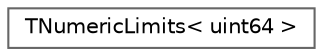 digraph "Graphical Class Hierarchy"
{
 // INTERACTIVE_SVG=YES
 // LATEX_PDF_SIZE
  bgcolor="transparent";
  edge [fontname=Helvetica,fontsize=10,labelfontname=Helvetica,labelfontsize=10];
  node [fontname=Helvetica,fontsize=10,shape=box,height=0.2,width=0.4];
  rankdir="LR";
  Node0 [id="Node000000",label="TNumericLimits\< uint64 \>",height=0.2,width=0.4,color="grey40", fillcolor="white", style="filled",URL="$d2/d7a/structTNumericLimits_3_01uint64_01_4.html",tooltip=" "];
}
